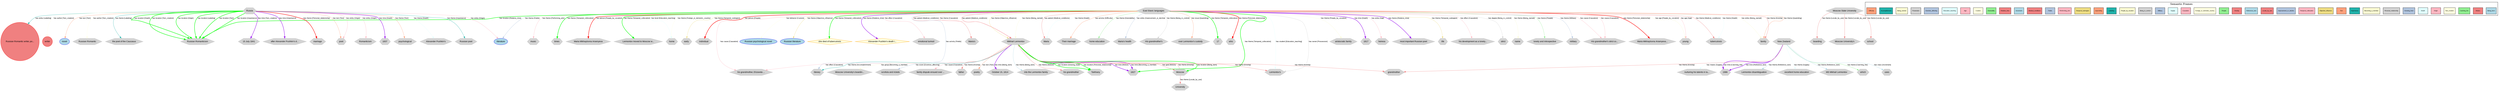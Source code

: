 digraph Mikhail_Lermontov {
    rankdir=TB;
    compound=true;
    node [fontname="Arial", fontsize=12, style=filled];
    edge [fontname="Arial", fontsize=10, color=gray];
    
    // Graph styling
    bgcolor=white;
    
    // Node type definitions
    subgraph cluster_people {{
        label="People";
        style=filled;
        fillcolor=lightcoral;
        color=red;
        node [fillcolor=lightcoral, color=red, shape=circle];
    }}
    
    subgraph cluster_locations {{
        label="Locations";
        style=filled;
        fillcolor=lightgreen;
        color=green;
        node [fillcolor=lightgreen, color=green, shape=box];
    }}
    
    subgraph cluster_concepts {{
        label="Concepts";
        style=filled;
        fillcolor=lightblue;
        color=blue;
        node [fillcolor=lightblue, color=blue, shape=ellipse];
    }}
    
    subgraph cluster_events {{
        label="Events";
        style=filled;
        fillcolor=lightyellow;
        color=orange;
        node [fillcolor=lightyellow, color=orange, shape=diamond];
    }}
    
    subgraph cluster_other {{
        label="Other";
        style=filled;
        fillcolor=lightgray;
        color=gray;
        node [fillcolor=lightgray, color=gray, shape=hexagon];
    }}

    // People nodes
    "Russian Romantic writer, po..." [label="Russian Romantic writer, po...", fillcolor=lightcoral, color=red, shape=circle];
    "writer" [label="writer", fillcolor=lightcoral, color=red, shape=circle];

    // Concepts nodes
    "literature" [label="literature", fillcolor=lightblue, color=blue, shape=ellipse];
    "Russian psychological novel" [label="Russian psychological novel", fillcolor=lightblue, color=blue, shape=ellipse];
    "Russian literature" [label="Russian literature", fillcolor=lightblue, color=blue, shape=ellipse];
    "novel" [label="novel", fillcolor=lightblue, color=blue, shape=ellipse];

    // Events nodes
    "she died of tuberculosis" [label="she died of tuberculosis", fillcolor=lightyellow, color=orange, shape=diamond];
    "Alexander Pushkin's death i..." [label="Alexander Pushkin's death i...", fillcolor=lightyellow, color=orange, shape=diamond];

    // Other nodes
    "emotional turmoil" [label="emotional turmoil", fillcolor=lightgray, color=gray, shape=hexagon];
    "1827" [label="1827", fillcolor=lightgray, color=gray, shape=hexagon];
    "which" [label="which", fillcolor=lightgray, color=gray, shape=hexagon];
    "Maria's" [label="Maria's", fillcolor=lightgray, color=gray, shape=hexagon];
    "Russian Romantic" [label="Russian Romantic", fillcolor=lightgray, color=gray, shape=hexagon];
    "University" [label="University", fillcolor=lightgray, color=gray, shape=hexagon];
    "his grandmother, Elizaveta ..." [label="his grandmother, Elizaveta ...", fillcolor=lightgray, color=gray, shape=hexagon];
    "the poet of the Caucasus" [label="the poet of the Caucasus", fillcolor=lightgray, color=gray, shape=hexagon];
    "boarding" [label="boarding", fillcolor=lightgray, color=gray, shape=hexagon];
    "Moscow University's boardin..." [label="Moscow University's boardin...", fillcolor=lightgray, color=gray, shape=hexagon];
    "scrofula and rickets" [label="scrofula and rickets", fillcolor=lightgray, color=gray, shape=hexagon];
    "Maria" [label="Maria", fillcolor=lightgray, color=gray, shape=hexagon];
    "New Zealand" [label="New Zealand", fillcolor=lightgray, color=gray, shape=hexagon];
    "Moscow University's" [label="Moscow University's", fillcolor=lightgray, color=gray, shape=hexagon];
    "Their marriage" [label="Their marriage", fillcolor=lightgray, color=gray, shape=hexagon];
    "home education" [label="home education", fillcolor=lightgray, color=gray, shape=hexagon];
    "Maria's health" [label="Maria's health", fillcolor=lightgray, color=gray, shape=hexagon];
    "family dispute ensued over ..." [label="family dispute ensued over ...", fillcolor=lightgray, color=gray, shape=hexagon];
    "East Slavic languages" [label="East Slavic languages", fillcolor=lightgray, color=gray, shape=hexagon];
    "His grandmother's" [label="His grandmother's", fillcolor=lightgray, color=gray, shape=hexagon];
    "Moscow" [label="Moscow", fillcolor=lightgray, color=gray, shape=hexagon];
    "over Lermontov's custody" [label="over Lermontov's custody", fillcolor=lightgray, color=gray, shape=hexagon];
    "17" [label="17", fillcolor=lightgray, color=gray, shape=hexagon];
    "Russian Romanticism" [label="Russian Romanticism", fillcolor=lightgray, color=gray, shape=hexagon];
    "who" [label="who", fillcolor=lightgray, color=gray, shape=hexagon];
    "father" [label="father", fillcolor=lightgray, color=gray, shape=hexagon];
    "Lermontov's" [label="Lermontov's", fillcolor=lightgray, color=gray, shape=hexagon];
    "school" [label="school", fillcolor=lightgray, color=gray, shape=hexagon];
    "literary" [label="literary", fillcolor=lightgray, color=gray, shape=hexagon];
    "aristocratic family" [label="aristocratic family", fillcolor=lightgray, color=gray, shape=hexagon];
    "1817" [label="1817", fillcolor=lightgray, color=gray, shape=hexagon];
    "heiress" [label="heiress", fillcolor=lightgray, color=gray, shape=hexagon];
    "most important Russian poet" [label="most important Russian poet", fillcolor=lightgray, color=gray, shape=hexagon];
    "life" [label="life", fillcolor=lightgray, color=gray, shape=hexagon];
    "15 July 1841" [label="15 July 1841", fillcolor=lightgray, color=gray, shape=hexagon];
    "his development as a lonely..." [label="his development as a lonely...", fillcolor=lightgray, color=gray, shape=hexagon];
    "strict" [label="strict", fillcolor=lightgray, color=gray, shape=hexagon];
    "name" [label="name", fillcolor=lightgray, color=gray, shape=hexagon];
    "poetry" [label="poetry", fillcolor=lightgray, color=gray, shape=hexagon];
    "after Alexander Pushkin's d..." [label="after Alexander Pushkin's d...", fillcolor=lightgray, color=gray, shape=hexagon];
    "uses" [label="uses", fillcolor=lightgray, color=gray, shape=hexagon];
    "lonely and introspective" [label="lonely and introspective", fillcolor=lightgray, color=gray, shape=hexagon];
    "October 15, 1814" [label="October 15, 1814", fillcolor=lightgray, color=gray, shape=hexagon];
    "Russia" [label="Russia", fillcolor=lightgray, color=gray, shape=hexagon];
    "military" [label="military", fillcolor=lightgray, color=gray, shape=hexagon];
    "nurturing his talents in la..." [label="nurturing his talents in la...", fillcolor=lightgray, color=gray, shape=hexagon];
    "His grandmother's strict co..." [label="His grandmother's strict co...", fillcolor=lightgray, color=gray, shape=hexagon];
    "into the Lermontov family" [label="into the Lermontov family", fillcolor=lightgray, color=gray, shape=hexagon];
    "marriage" [label="marriage", fillcolor=lightgray, color=gray, shape=hexagon];
    "his grandmother" [label="his grandmother", fillcolor=lightgray, color=gray, shape=hexagon];
    "Maria Mikhaylovna Arsenyeva..." [label="Maria Mikhaylovna Arsenyeva...", fillcolor=lightgray, color=gray, shape=hexagon];
    "1986" [label="1986", fillcolor=lightgray, color=gray, shape=hexagon];
    "young" [label="young", fillcolor=lightgray, color=gray, shape=hexagon];
    "poet" [label="poet", fillcolor=lightgray, color=gray, shape=hexagon];
    "Lermontov disambiguation" [label="Lermontov disambiguation", fillcolor=lightgray, color=gray, shape=hexagon];
    "tuberculosis" [label="tuberculosis", fillcolor=lightgray, color=gray, shape=hexagon];
    "Romanticism" [label="Romanticism", fillcolor=lightgray, color=gray, shape=hexagon];
    "Moscow State University" [label="Moscow State University", fillcolor=lightgray, color=gray, shape=hexagon];
    "family" [label="family", fillcolor=lightgray, color=gray, shape=hexagon];
    "music" [label="music", fillcolor=lightgray, color=gray, shape=hexagon];
    "Tarkhany" [label="Tarkhany", fillcolor=lightgray, color=gray, shape=hexagon];
    "times" [label="times", fillcolor=lightgray, color=gray, shape=hexagon];
    "1837" [label="1837", fillcolor=lightgray, color=gray, shape=hexagon];
    "grandmother" [label="grandmother", fillcolor=lightgray, color=gray, shape=hexagon];
    "Maria Mikhaylovna Arsenyeva" [label="Maria Mikhaylovna Arsenyeva", fillcolor=lightgray, color=gray, shape=hexagon];
    "excellent home education" [label="excellent home education", fillcolor=lightgray, color=gray, shape=hexagon];
    "psychological" [label="psychological", fillcolor=lightgray, color=gray, shape=hexagon];
    "Lermontov moved to Moscow w..." [label="Lermontov moved to Moscow w...", fillcolor=lightgray, color=gray, shape=hexagon];
    "home" [label="home", fillcolor=lightgray, color=gray, shape=hexagon];
    "early" [label="early", fillcolor=lightgray, color=gray, shape=hexagon];
    "individual" [label="individual", fillcolor=lightgray, color=gray, shape=hexagon];
    "Mikhail Lermontov" [label="Mikhail Lermontov", fillcolor=lightgray, color=gray, shape=hexagon];
    "MS Mikhail Lermontov" [label="MS Mikhail Lermontov", fillcolor=lightgray, color=gray, shape=hexagon];
    "Alexander Pushkin's" [label="Alexander Pushkin's", fillcolor=lightgray, color=gray, shape=hexagon];
    "Russian poet" [label="Russian poet", fillcolor=lightgray, color=gray, shape=hexagon];

    // Relationships
    "Mikhail Lermontov" -> "Moscow" [label="has location [Being_born]", color=green, penwidth=2];
    "Mikhail Lermontov" -> "his grandmother" [label="has theme [Motion]", color=lightcoral, penwidth=1];
    "New Zealand" -> "1986" [label="has time [Catching_fire]", color=purple, penwidth=2];
    "Russia" -> "15 July 1841" [label="has time [Text_creation]", color=purple, penwidth=2];
    "Russia" -> "Russian Romanticism" [label="has location [Text_creation]", color=green, penwidth=2];
    "Russia" -> "Russian Romanticism" [label="has location [Origin]", color=green, penwidth=2];
    "Russia" -> "1837" [label="has time [Death]", color=purple, penwidth=2];
    "Mikhail Lermontov" -> "Tarkhany" [label="has location [Growing_food]", color=green, penwidth=2];
    "Russia" -> "marriage" [label="has theme [Personal_relationship]", color=red, penwidth=2];
    "Mikhail Lermontov" -> "Moscow University's boardin..." [label="has group [Becoming_a_member]", color=lightgoldenrodyellow, penwidth=1];
    "Russia" -> "Russian poet" [label="has theme [Importance]", color=lightseagreen, penwidth=1];
    "Russia" -> "psychological" [label="has theme [Text]", color=lightsalmon, penwidth=1];
    "East Slavic languages" -> "Russian literature" [label="has theme [Objective_influence]", color=lightgoldenrod, penwidth=1];
    "East Slavic languages" -> "1827" [label="has theme [Temporal_collocation]", color=green, penwidth=2];
    "Mikhail Lermontov" -> "Tarkhany" [label="has location [Personal_relationship]", color=green, penwidth=2];
    "East Slavic languages" -> "Maria's health" [label="has entity [Improvement_or_decline]", color=lightsteelblue, penwidth=1];
    "Moscow State University" -> "school" [label="has theme [Locale_by_use]", color=lightcoral, penwidth=1];
    "New Zealand" -> "1986" [label="has time [Reference_text]", color=purple, penwidth=2];
    "East Slavic languages" -> "family" [label="has theme [Kinship]", color=lightcoral, penwidth=1];
    "East Slavic languages" -> "Lermontov moved to Moscow w..." [label="has theme [Temporal_collocation]", color=green, penwidth=2];
    "East Slavic languages" -> "lonely and introspective" [label="has theme [People]", color=lightgreen, penwidth=1];
    "Mikhail Lermontov" -> "October 15, 1814" [label="has time [Being_born]", color=purple, penwidth=2];
    "East Slavic languages" -> "home" [label="has theme [Foreign_or_domestic_country]", color=lightyellow, penwidth=1];
    "East Slavic languages" -> "his development as a lonely..." [label="has effect [Causation]", color=lightpink, penwidth=1];
    "Mikhail Lermontov" -> "into the Lermontov family" [label="has theme [Being_born]", color=lightblue, penwidth=1];
    "New Zealand" -> "nurturing his talents in la..." [label="has means [Supply]", color=lightcyan, penwidth=1];
    "East Slavic languages" -> "military" [label="has theme [Military]", color=lightsteelblue, penwidth=1];
    "East Slavic languages" -> "1817" [label="has time [Death]", color=purple, penwidth=2];
    "New Zealand" -> "grandmother" [label="has theme [Kinship]", color=lightcoral, penwidth=1];
    "East Slavic languages" -> "Mikhail Lermontov" [label="has theme [Causation]", color=lightpink, penwidth=1];
    "East Slavic languages" -> "His grandmother's" [label="has theme [Being_in_control]", color=lightgray, penwidth=1];
    "East Slavic languages" -> "Maria Mikhaylovna Arsenyeva" [label="has person [People_by_vocation]", color=red, penwidth=2];
    "Mikhail Lermontov" -> "1827" [label="has time [Becoming_a_member]", color=purple, penwidth=2];
    "Mikhail Lermontov" -> "Moscow" [label="has goal [Motion]", color=lightcoral, penwidth=1];
    "East Slavic languages" -> "Maria" [label="has theme [Death]", color=lightcyan, penwidth=1];
    "Russia" -> "Russian Romanticism" [label="has location [Labeling]", color=green, penwidth=2];
    "East Slavic languages" -> "over Lermontov's custody" [label="has issue [Quarreling]", color=lightsalmon, penwidth=1];
    "Russia" -> "Russian Romanticism" [label="has location [Text]", color=green, penwidth=2];
    "East Slavic languages" -> "times" [label="has theme [Temporal_collocation]", color=green, penwidth=2];
    "Mikhail Lermontov" -> "his grandmother, Elizaveta ..." [label="has effect [Causation]", color=lightpink, penwidth=1];
    "Moscow State University" -> "boarding" [label="has theme [Locale_by_use]", color=lightcoral, penwidth=1];
    "Moscow" -> "University" [label="has theme [Locale_by_use]", color=lightcoral, penwidth=1];
    "East Slavic languages" -> "life" [label="has theme [Temporal_subregion]", color=lightgoldenrod, penwidth=1];
    "Moscow State University" -> "Moscow University's" [label="has theme [Locale_by_use]", color=lightcoral, penwidth=1];
    "East Slavic languages" -> "music" [label="has theme [Performing_arts]", color=lightpink, penwidth=1];
    "Russia" -> "the poet of the Caucasus" [label="has theme [Labeling]", color=lightseagreen, penwidth=1];
    "Mikhail Lermontov" -> "grandmother" [label="has theme [Kinship]", color=lightcoral, penwidth=1];
    "East Slavic languages" -> "His grandmother's strict co..." [label="has cause [Causation]", color=lightpink, penwidth=1];
    "Mikhail Lermontov" -> "family dispute ensued over ..." [label="has cause [Causation]", color=lightpink, penwidth=1];
    "East Slavic languages" -> "his grandmother, Elizaveta ..." [label="has cause [Causation]", color=lightpink, penwidth=1];
    "East Slavic languages" -> "literature" [label="has theme [Fields]", color=lightsteelblue, penwidth=1];
    "East Slavic languages" -> "tuberculosis" [label="has theme [Medical_conditions]", color=lightcoral, penwidth=1];
    "Russia" -> "poet" [label="has text [Text]", color=lightsalmon, penwidth=1];
    "Russia" -> "literature" [label="has entity [Origin]", color=lightpink, penwidth=1];
    "New Zealand" -> "uses" [label="has class [Increment]", color=lightblue, penwidth=1];
    "East Slavic languages" -> "Russian Romanticism" [label="has location [Relative_time]", color=green, penwidth=2];
    "Mikhail Lermontov" -> "poetry" [label="has text [Text]", color=lightsalmon, penwidth=1];
    "East Slavic languages" -> "literary" [label="has activity [Fields]", color=lightsteelblue, penwidth=1];
    "East Slavic languages" -> "home education" [label="has theme [Desirability]", color=lightgreen, penwidth=1];
    "Russia" -> "after Alexander Pushkin's d..." [label="has time [Importance]", color=purple, penwidth=2];
    "East Slavic languages" -> "Russian psychological novel" [label="has behavior [Custom]", color=lightyellow, penwidth=1];
    "Mikhail Lermontov" -> "Lermontov's" [label="has theme [Kinship]", color=lightcoral, penwidth=1];
    "Russia" -> "Russian Romantic writer, po..." [label="has entity [Labeling]", color=lightseagreen, penwidth=1];
    "East Slavic languages" -> "heiress" [label="has entity [Age]", color=lightpink, penwidth=1];
    "East Slavic languages" -> "who" [label="has theme [Personal_relationship]", color=red, penwidth=2];
    "East Slavic languages" -> "individual" [label="has person [People]", color=red, penwidth=2];
    "East Slavic languages" -> "Maria" [label="has patient [Medical_conditions]", color=lightcoral, penwidth=1];
    "East Slavic languages" -> "Lermontov's" [label="has student [Education_teaching]", color=lightcyan, penwidth=1];
    "East Slavic languages" -> "young" [label="has age [People_by_vocation]", color=lightgoldenrodyellow, penwidth=1];
    "Russia" -> "Russian Romantic" [label="has author [Text_creation]", color=lightyellow, penwidth=1];
    "East Slavic languages" -> "17" [label="has theme [Temporal_collocation]", color=green, penwidth=2];
    "Russia" -> "Russian Romanticism" [label="has location [Importance]", color=green, penwidth=2];
    "East Slavic languages" -> "family" [label="has theme [Quarreling]", color=lightsalmon, penwidth=1];
    "Mikhail Lermontov" -> "scrofula and rickets" [label="has event [Eventive_affecting]", color=lightsteelblue, penwidth=1];
    "East Slavic languages" -> "Alexander Pushkin's death i..." [label="has theme [Relative_time]", color=purple, penwidth=2];
    "New Zealand" -> "excellent home education" [label="has theme [Supply]", color=lightcyan, penwidth=1];
    "East Slavic languages" -> "Lermontov's" [label="has owner [Possession]", color=lightgray, penwidth=1];
    "East Slavic languages" -> "name" [label="has theme [Being_named]", color=lightgoldenrodyellow, penwidth=1];
    "New Zealand" -> "which" [label="has theme [Catching_fire]", color=lightgreen, penwidth=1];
    "New Zealand" -> "Lermontov disambiguation" [label="has theme [Reference_text]", color=lightblue, penwidth=1];
    "Russia" -> "Alexander Pushkin's" [label="has theme [Death]", color=lightcyan, penwidth=1];
    "East Slavic languages" -> "Maria's" [label="has patient [Medical_conditions]", color=lightcoral, penwidth=1];
    "Russia" -> "Romanticism" [label="has entity [Origin]", color=lightpink, penwidth=1];
    "East Slavic languages" -> "early" [label="has theme [Temporal_subregion]", color=lightgoldenrod, penwidth=1];
    "East Slavic languages" -> "most important Russian poet" [label="has theme [Relative_time]", color=purple, penwidth=2];
    "East Slavic languages" -> "emotional turmoil" [label="has effect [Causation]", color=lightpink, penwidth=1];
    "Mikhail Lermontov" -> "father" [label="has theme [Kinship]", color=lightcoral, penwidth=1];
    "East Slavic languages" -> "family" [label="has entity [Being_named]", color=lightgoldenrodyellow, penwidth=1];
    "Russia" -> "novel" [label="has text [Text]", color=lightsalmon, penwidth=1];
    "Russia" -> "writer" [label="has author [Text_creation]", color=lightyellow, penwidth=1];
    "East Slavic languages" -> "aristocratic family" [label="has theme [People_by_vocation]", color=lightgoldenrodyellow, penwidth=1];
    "East Slavic languages" -> "home" [label="has level [Education_teaching]", color=lightcyan, penwidth=1];
    "East Slavic languages" -> "young" [label="has age [Age]", color=lightpink, penwidth=1];
    "East Slavic languages" -> "she died of tuberculosis" [label="has theme [Temporal_collocation]", color=green, penwidth=2];
    "East Slavic languages" -> "Mikhail Lermontov" [label="has patient [Medical_conditions]", color=lightcoral, penwidth=1];
    "East Slavic languages" -> "strict" [label="has degree [Being_in_control]", color=lightgray, penwidth=1];
    "Mikhail Lermontov" -> "literary" [label="has theme [Accomplishment]", color=lightseagreen, penwidth=1];
    "East Slavic languages" -> "Maria Mikhaylovna Arsenyeva..." [label="has theme [Personal_relationship]", color=red, penwidth=2];
    "East Slavic languages" -> "Mikhail Lermontov" [label="has theme [Objective_influence]", color=lightgoldenrod, penwidth=1];
    "East Slavic languages" -> "His grandmother's strict co..." [label="has cause [Causation]", color=lightpink, penwidth=1];
    "East Slavic languages" -> "Mikhail Lermontov" [label="has theme [Being_named]", color=lightgoldenrodyellow, penwidth=1];
    "Russia" -> "poet" [label="has entity [Origin]", color=lightpink, penwidth=1];
    "Moscow" -> "Mikhail Lermontov" [label="has theme [Kinship]", color=lightcoral, penwidth=1];
    "New Zealand" -> "MS Mikhail Lermontov" [label="has theme [Reference_text]", color=lightblue, penwidth=1];
    "East Slavic languages" -> "tuberculosis" [label="has theme [Death]", color=lightcyan, penwidth=1];
    "East Slavic languages" -> "Their marriage" [label="has activity [Difficulty]", color=lightsalmon, penwidth=1];
    "Russia" -> "Russian Romanticism" [label="has location [Death]", color=green, penwidth=2];
    "Mikhail Lermontov" -> "1827" [label="has time [Motion]", color=purple, penwidth=2];

    // Frame Legend
    subgraph cluster_legend {
        label="Semantic Frames";
        style=filled;
        fillcolor=white;
        color=black;
        rank=sink;
        "Being_born_legend" [label="Being_born", fillcolor="lightblue", style=filled, shape=box, fontsize=8];
        "Motion_legend" [label="Motion", fillcolor="lightcoral", style=filled, shape=box, fontsize=8];
        "Catching_fire_legend" [label="Catching_fire", fillcolor="lightgreen", style=filled, shape=box, fontsize=8];
        "Text_creation_legend" [label="Text_creation", fillcolor="lightyellow", style=filled, shape=box, fontsize=8];
        "Origin_legend" [label="Origin", fillcolor="lightpink", style=filled, shape=box, fontsize=8];
        "Death_legend" [label="Death", fillcolor="lightcyan", style=filled, shape=box, fontsize=8];
        "Growing_food_legend" [label="Growing_food", fillcolor="lightsteelblue", style=filled, shape=box, fontsize=8];
        "Personal_relationship_legend" [label="Personal_relationship", fillcolor="lightgray", style=filled, shape=box, fontsize=8];
        "Becoming_a_member_legend" [label="Becoming_a_member", fillcolor="lightgoldenrodyellow", style=filled, shape=box, fontsize=8];
        "Importance_legend" [label="Importance", fillcolor="lightseagreen", style=filled, shape=box, fontsize=8];
        "Text_legend" [label="Text", fillcolor="lightsalmon", style=filled, shape=box, fontsize=8];
        "Objective_influence_legend" [label="Objective_influence", fillcolor="lightgoldenrod", style=filled, shape=box, fontsize=8];
        "Temporal_collocation_legend" [label="Temporal_collocation", fillcolor="lightpink", style=filled, shape=box, fontsize=8];
        "Improvement_or_decline_legend" [label="Improvement_or_decline", fillcolor="lightsteelblue", style=filled, shape=box, fontsize=8];
        "Locale_by_use_legend" [label="Locale_by_use", fillcolor="lightcoral", style=filled, shape=box, fontsize=8];
        "Reference_text_legend" [label="Reference_text", fillcolor="lightblue", style=filled, shape=box, fontsize=8];
        "Kinship_legend" [label="Kinship", fillcolor="lightcoral", style=filled, shape=box, fontsize=8];
        "People_legend" [label="People", fillcolor="lightgreen", style=filled, shape=box, fontsize=8];
        "Foreign_or_domestic_country_legend" [label="Foreign_or_domestic_country", fillcolor="lightyellow", style=filled, shape=box, fontsize=8];
        "Causation_legend" [label="Causation", fillcolor="lightpink", style=filled, shape=box, fontsize=8];
        "Supply_legend" [label="Supply", fillcolor="lightcyan", style=filled, shape=box, fontsize=8];
        "Military_legend" [label="Military", fillcolor="lightsteelblue", style=filled, shape=box, fontsize=8];
        "Being_in_control_legend" [label="Being_in_control", fillcolor="lightgray", style=filled, shape=box, fontsize=8];
        "People_by_vocation_legend" [label="People_by_vocation", fillcolor="lightgoldenrodyellow", style=filled, shape=box, fontsize=8];
        "Labeling_legend" [label="Labeling", fillcolor="lightseagreen", style=filled, shape=box, fontsize=8];
        "Quarreling_legend" [label="Quarreling", fillcolor="lightsalmon", style=filled, shape=box, fontsize=8];
        "Temporal_subregion_legend" [label="Temporal_subregion", fillcolor="lightgoldenrod", style=filled, shape=box, fontsize=8];
        "Performing_arts_legend" [label="Performing_arts", fillcolor="lightpink", style=filled, shape=box, fontsize=8];
        "Fields_legend" [label="Fields", fillcolor="lightsteelblue", style=filled, shape=box, fontsize=8];
        "Medical_conditions_legend" [label="Medical_conditions", fillcolor="lightcoral", style=filled, shape=box, fontsize=8];
        "Increment_legend" [label="Increment", fillcolor="lightblue", style=filled, shape=box, fontsize=8];
        "Relative_time_legend" [label="Relative_time", fillcolor="lightcoral", style=filled, shape=box, fontsize=8];
        "Desirability_legend" [label="Desirability", fillcolor="lightgreen", style=filled, shape=box, fontsize=8];
        "Custom_legend" [label="Custom", fillcolor="lightyellow", style=filled, shape=box, fontsize=8];
        "Age_legend" [label="Age", fillcolor="lightpink", style=filled, shape=box, fontsize=8];
        "Education_teaching_legend" [label="Education_teaching", fillcolor="lightcyan", style=filled, shape=box, fontsize=8];
        "Eventive_affecting_legend" [label="Eventive_affecting", fillcolor="lightsteelblue", style=filled, shape=box, fontsize=8];
        "Possession_legend" [label="Possession", fillcolor="lightgray", style=filled, shape=box, fontsize=8];
        "Being_named_legend" [label="Being_named", fillcolor="lightgoldenrodyellow", style=filled, shape=box, fontsize=8];
        "Accomplishment_legend" [label="Accomplishment", fillcolor="lightseagreen", style=filled, shape=box, fontsize=8];
        "Difficulty_legend" [label="Difficulty", fillcolor="lightsalmon", style=filled, shape=box, fontsize=8];
    }
}
